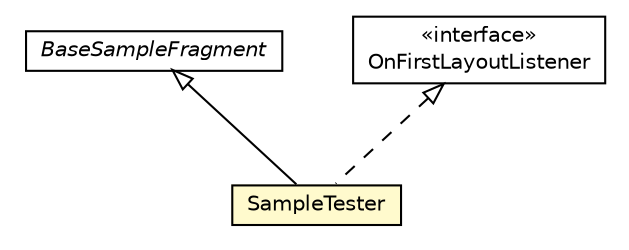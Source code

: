 #!/usr/local/bin/dot
#
# Class diagram 
# Generated by UMLGraph version R5_6-24-gf6e263 (http://www.umlgraph.org/)
#

digraph G {
	edge [fontname="Helvetica",fontsize=10,labelfontname="Helvetica",labelfontsize=10];
	node [fontname="Helvetica",fontsize=10,shape=plaintext];
	nodesep=0.25;
	ranksep=0.5;
	// org.osmdroid.samplefragments.BaseSampleFragment
	c3681 [label=<<table title="org.osmdroid.samplefragments.BaseSampleFragment" border="0" cellborder="1" cellspacing="0" cellpadding="2" port="p" href="./BaseSampleFragment.html">
		<tr><td><table border="0" cellspacing="0" cellpadding="1">
<tr><td align="center" balign="center"><font face="Helvetica-Oblique"> BaseSampleFragment </font></td></tr>
		</table></td></tr>
		</table>>, URL="./BaseSampleFragment.html", fontname="Helvetica", fontcolor="black", fontsize=10.0];
	// org.osmdroid.samplefragments.SampleTester
	c3714 [label=<<table title="org.osmdroid.samplefragments.SampleTester" border="0" cellborder="1" cellspacing="0" cellpadding="2" port="p" bgcolor="lemonChiffon" href="./SampleTester.html">
		<tr><td><table border="0" cellspacing="0" cellpadding="1">
<tr><td align="center" balign="center"> SampleTester </td></tr>
		</table></td></tr>
		</table>>, URL="./SampleTester.html", fontname="Helvetica", fontcolor="black", fontsize=10.0];
	//org.osmdroid.samplefragments.SampleTester extends org.osmdroid.samplefragments.BaseSampleFragment
	c3681:p -> c3714:p [dir=back,arrowtail=empty];
	//org.osmdroid.samplefragments.SampleTester implements org.osmdroid.views.MapView.OnFirstLayoutListener
	c3727:p -> c3714:p [dir=back,arrowtail=empty,style=dashed];
	// org.osmdroid.views.MapView.OnFirstLayoutListener
	c3727 [label=<<table title="org.osmdroid.views.MapView.OnFirstLayoutListener" border="0" cellborder="1" cellspacing="0" cellpadding="2" port="p" href="http://java.sun.com/j2se/1.4.2/docs/api/org/osmdroid/views/MapView/OnFirstLayoutListener.html">
		<tr><td><table border="0" cellspacing="0" cellpadding="1">
<tr><td align="center" balign="center"> &#171;interface&#187; </td></tr>
<tr><td align="center" balign="center"> OnFirstLayoutListener </td></tr>
		</table></td></tr>
		</table>>, URL="http://java.sun.com/j2se/1.4.2/docs/api/org/osmdroid/views/MapView/OnFirstLayoutListener.html", fontname="Helvetica", fontcolor="black", fontsize=10.0];
}

